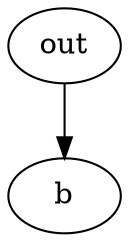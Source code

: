 strict digraph "" {
	b	 [complexity=0,
		importance=0.261261350713,
		rank=0.0];
	out	 [complexity=2,
		importance=0.495495712675,
		rank=0.247747856338];
	out -> b;
}
